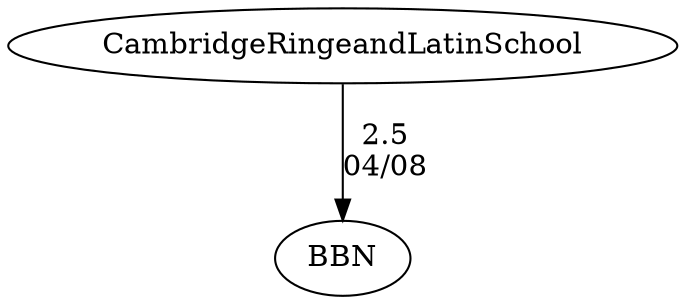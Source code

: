 digraph boys3foursCambridgeRingeandLatinSchool {BBN [URL="boys3foursCambridgeRingeandLatinSchoolBBN.html"];CambridgeRingeandLatinSchool [URL="boys3foursCambridgeRingeandLatinSchoolCambridgeRingeandLatinSchool.html"];CambridgeRingeandLatinSchool -> BBN[label="2.5
04/08", weight="98", tooltip="NEIRA Boys & Girls Fours,Cambridge Mayor's Cup: CRLS vs. BB&N			
Distance: 1250 m Conditions: Brisk but bright and sunny, 10-15 mph cross-tail wind, becoming more cross and less tail over the afternoon. Order of races was boys/girls, 4/5V, 3V, 2V, 1V. Comments: All floating starts. Boys' 4/5V race started 1+ length over the line. 
The Mayor's Cup trophies for the 1V races stay with BB&N (boys) and CRLS (girls).
Thanks to BB&N and congratulations to all for a great day of early season racing!
None", URL="http://www.row2k.com/results/resultspage.cfm?UID=F97C64017C4CB0D51F42090A16048CB5&cat=5", random="random"]}